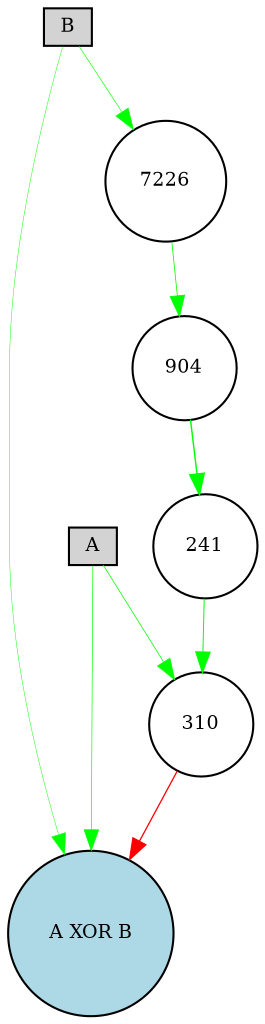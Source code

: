 digraph {
	node [fontsize=9 height=0.2 shape=circle width=0.2]
	A [fillcolor=lightgray shape=box style=filled]
	B [fillcolor=lightgray shape=box style=filled]
	"A XOR B" [fillcolor=lightblue style=filled]
	904 [fillcolor=white style=filled]
	241 [fillcolor=white style=filled]
	310 [fillcolor=white style=filled]
	7226 [fillcolor=white style=filled]
	A -> 310 [color=green penwidth=0.35742924846364055 style=solid]
	310 -> "A XOR B" [color=red penwidth=0.6170057906809606 style=solid]
	241 -> 310 [color=green penwidth=0.4622713495414583 style=solid]
	B -> "A XOR B" [color=green penwidth=0.21866844134365848 style=solid]
	904 -> 241 [color=green penwidth=0.6763758579153882 style=solid]
	A -> "A XOR B" [color=green penwidth=0.31922837698012596 style=solid]
	B -> 7226 [color=green penwidth=0.30000000000000004 style=solid]
	7226 -> 904 [color=green penwidth=0.3740405630611683 style=solid]
}
